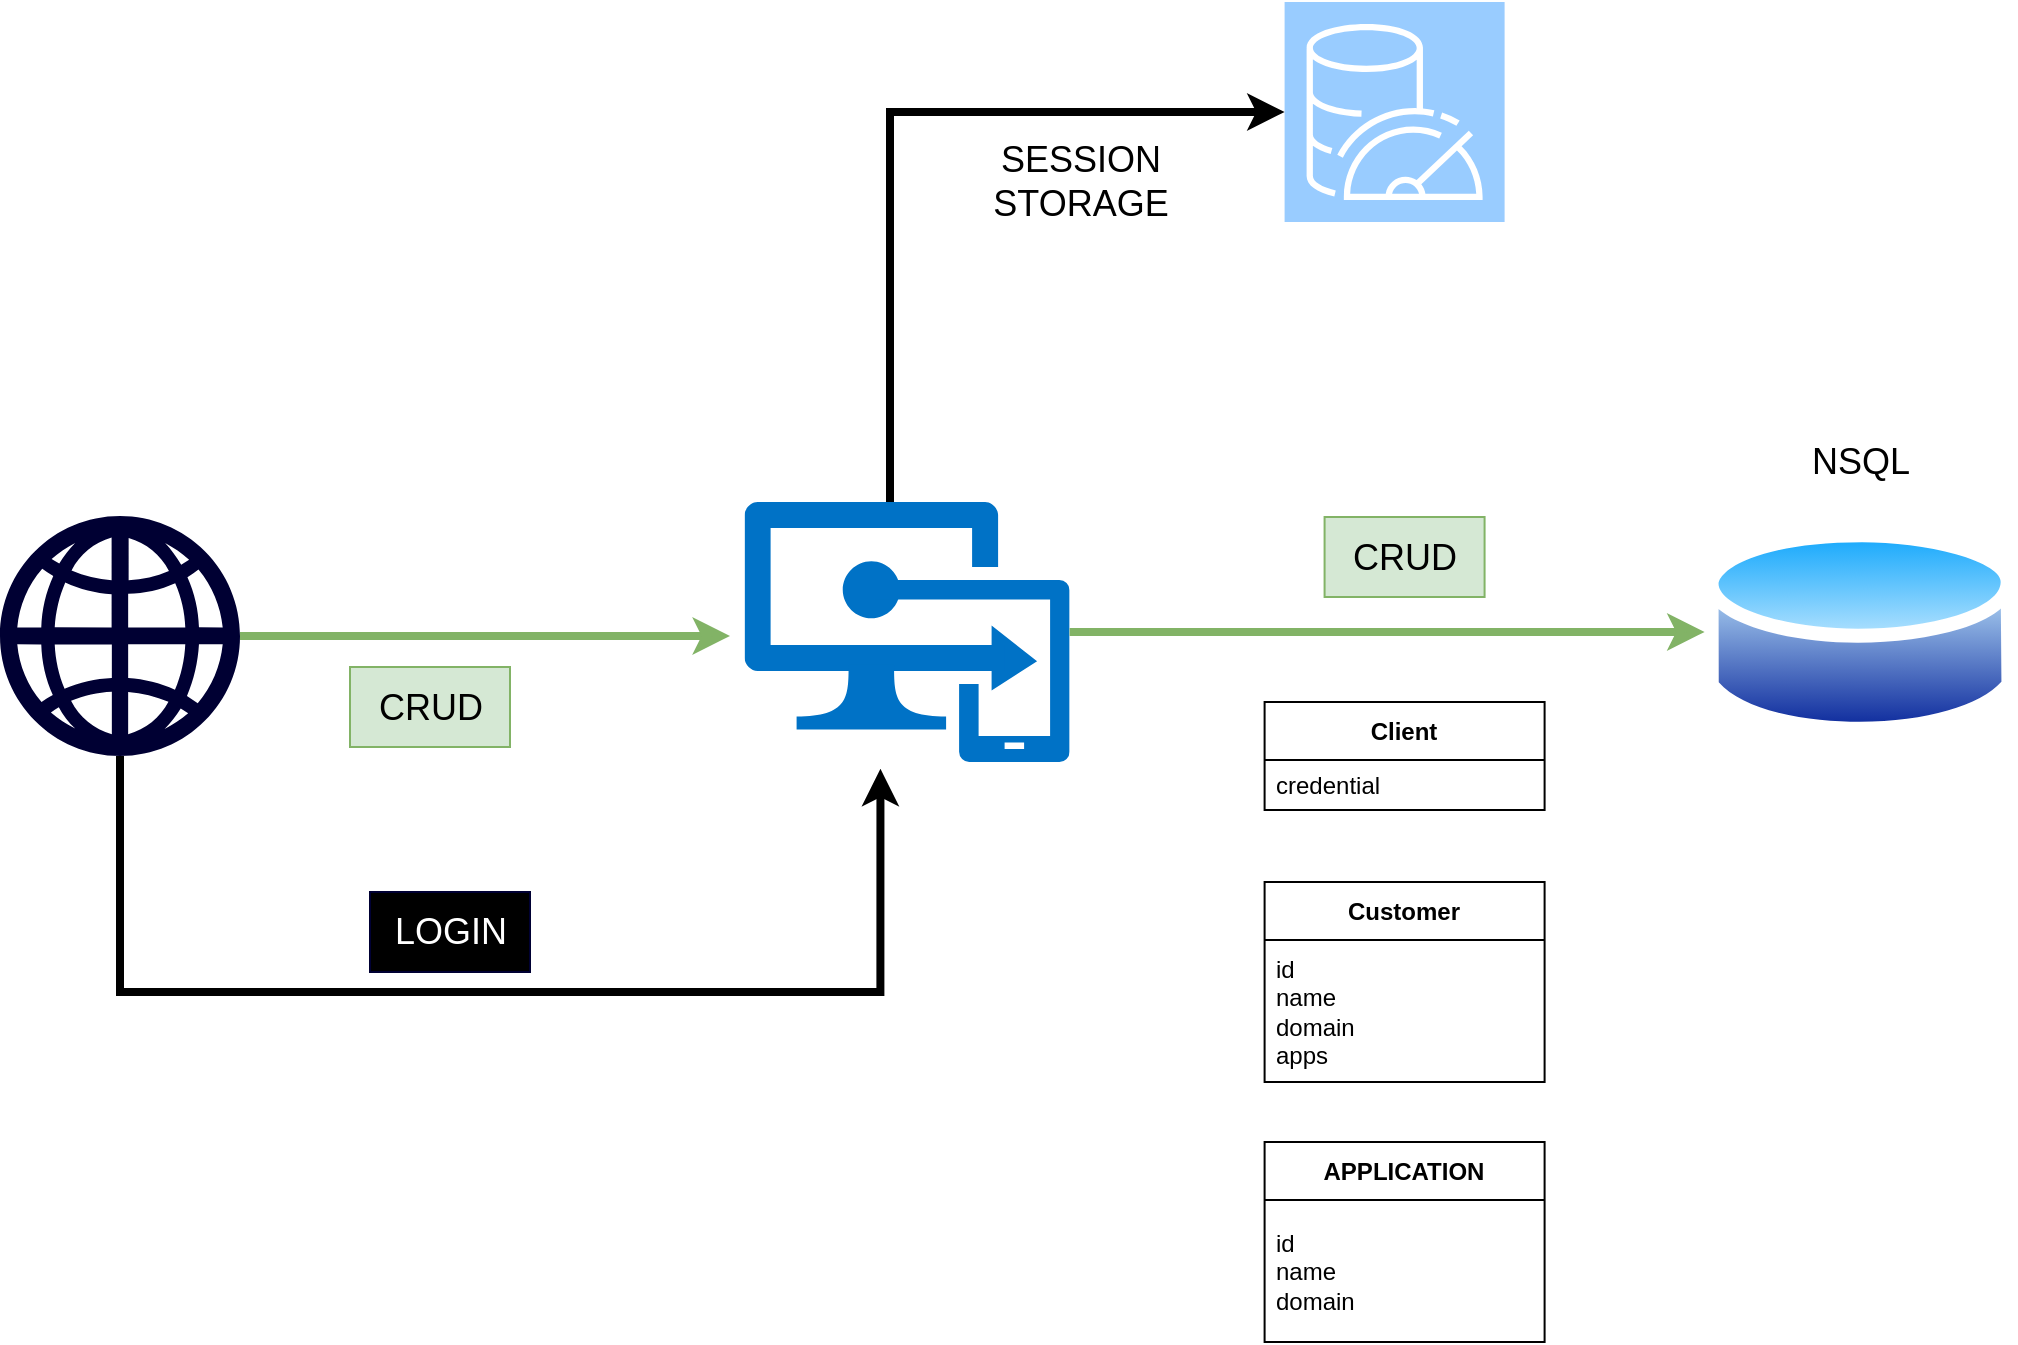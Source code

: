 <mxfile version="22.1.18" type="github">
  <diagram name="Page-1" id="kjoJ8V7yvlf2Qc_pYtfV">
    <mxGraphModel dx="2899" dy="1133" grid="1" gridSize="10" guides="1" tooltips="1" connect="1" arrows="1" fold="1" page="1" pageScale="1" pageWidth="850" pageHeight="1100" math="0" shadow="0">
      <root>
        <mxCell id="0" />
        <mxCell id="1" parent="0" />
        <mxCell id="5XzAeAdjtvucGfsIldrk-2" value="" style="image;sketch=0;aspect=fixed;html=1;points=[];align=center;fontSize=12;image=img/lib/mscae/Intune_App_Protection.svg;" vertex="1" parent="1">
          <mxGeometry x="-172.7" y="395" width="162.5" height="130" as="geometry" />
        </mxCell>
        <mxCell id="5XzAeAdjtvucGfsIldrk-3" value="" style="group" vertex="1" connectable="0" parent="1">
          <mxGeometry x="87.3" y="495" width="140" height="310" as="geometry" />
        </mxCell>
        <mxCell id="5XzAeAdjtvucGfsIldrk-4" value="Client" style="swimlane;fontStyle=1;align=center;verticalAlign=middle;childLayout=stackLayout;horizontal=1;startSize=29;horizontalStack=0;resizeParent=1;resizeParentMax=0;resizeLast=0;collapsible=0;marginBottom=0;html=1;whiteSpace=wrap;" vertex="1" parent="5XzAeAdjtvucGfsIldrk-3">
          <mxGeometry width="140" height="54" as="geometry" />
        </mxCell>
        <mxCell id="5XzAeAdjtvucGfsIldrk-5" value="credential" style="text;html=1;strokeColor=none;fillColor=none;align=left;verticalAlign=middle;spacingLeft=4;spacingRight=4;overflow=hidden;rotatable=0;points=[[0,0.5],[1,0.5]];portConstraint=eastwest;whiteSpace=wrap;" vertex="1" parent="5XzAeAdjtvucGfsIldrk-4">
          <mxGeometry y="29" width="140" height="25" as="geometry" />
        </mxCell>
        <mxCell id="5XzAeAdjtvucGfsIldrk-6" value="Customer" style="swimlane;fontStyle=1;align=center;verticalAlign=middle;childLayout=stackLayout;horizontal=1;startSize=29;horizontalStack=0;resizeParent=1;resizeParentMax=0;resizeLast=0;collapsible=0;marginBottom=0;html=1;whiteSpace=wrap;" vertex="1" parent="5XzAeAdjtvucGfsIldrk-3">
          <mxGeometry y="90" width="140" height="100" as="geometry" />
        </mxCell>
        <mxCell id="5XzAeAdjtvucGfsIldrk-7" value="id&lt;br&gt;name&lt;br&gt;domain&lt;br&gt;apps" style="text;html=1;strokeColor=none;fillColor=none;align=left;verticalAlign=middle;spacingLeft=4;spacingRight=4;overflow=hidden;rotatable=0;points=[[0,0.5],[1,0.5]];portConstraint=eastwest;whiteSpace=wrap;" vertex="1" parent="5XzAeAdjtvucGfsIldrk-6">
          <mxGeometry y="29" width="140" height="71" as="geometry" />
        </mxCell>
        <mxCell id="5XzAeAdjtvucGfsIldrk-8" value="APPLICATION" style="swimlane;fontStyle=1;align=center;verticalAlign=middle;childLayout=stackLayout;horizontal=1;startSize=29;horizontalStack=0;resizeParent=1;resizeParentMax=0;resizeLast=0;collapsible=0;marginBottom=0;html=1;whiteSpace=wrap;" vertex="1" parent="5XzAeAdjtvucGfsIldrk-3">
          <mxGeometry y="220" width="140" height="100" as="geometry" />
        </mxCell>
        <mxCell id="5XzAeAdjtvucGfsIldrk-9" value="id&lt;br&gt;name&lt;br&gt;domain" style="text;html=1;strokeColor=none;fillColor=none;align=left;verticalAlign=middle;spacingLeft=4;spacingRight=4;overflow=hidden;rotatable=0;points=[[0,0.5],[1,0.5]];portConstraint=eastwest;whiteSpace=wrap;" vertex="1" parent="5XzAeAdjtvucGfsIldrk-8">
          <mxGeometry y="29" width="140" height="71" as="geometry" />
        </mxCell>
        <mxCell id="5XzAeAdjtvucGfsIldrk-10" value="" style="image;aspect=fixed;perimeter=ellipsePerimeter;html=1;align=center;shadow=0;dashed=0;spacingTop=3;image=img/lib/active_directory/database.svg;" vertex="1" parent="1">
          <mxGeometry x="307.3" y="402.5" width="155.41" height="115" as="geometry" />
        </mxCell>
        <mxCell id="5XzAeAdjtvucGfsIldrk-11" style="edgeStyle=orthogonalEdgeStyle;rounded=0;orthogonalLoop=1;jettySize=auto;html=1;entryX=0;entryY=0.5;entryDx=0;entryDy=0;fillColor=#d5e8d4;strokeColor=#82b366;strokeWidth=4;" edge="1" parent="1" source="5XzAeAdjtvucGfsIldrk-2" target="5XzAeAdjtvucGfsIldrk-10">
          <mxGeometry relative="1" as="geometry" />
        </mxCell>
        <mxCell id="5XzAeAdjtvucGfsIldrk-12" value="&lt;font style=&quot;font-size: 18px;&quot;&gt;CRUD&lt;/font&gt;" style="text;html=1;align=center;verticalAlign=middle;resizable=0;points=[];autosize=1;strokeColor=#82b366;fillColor=#d5e8d4;" vertex="1" parent="1">
          <mxGeometry x="117.29" y="402.5" width="80" height="40" as="geometry" />
        </mxCell>
        <mxCell id="5XzAeAdjtvucGfsIldrk-13" value="&lt;font style=&quot;font-size: 18px;&quot;&gt;NSQL&lt;/font&gt;" style="text;html=1;align=center;verticalAlign=middle;resizable=0;points=[];autosize=1;strokeColor=none;fillColor=none;" vertex="1" parent="1">
          <mxGeometry x="350.01" y="355" width="70" height="40" as="geometry" />
        </mxCell>
        <mxCell id="5XzAeAdjtvucGfsIldrk-16" value="" style="sketch=0;points=[[0,0,0],[0.25,0,0],[0.5,0,0],[0.75,0,0],[1,0,0],[0,1,0],[0.25,1,0],[0.5,1,0],[0.75,1,0],[1,1,0],[0,0.25,0],[0,0.5,0],[0,0.75,0],[1,0.25,0],[1,0.5,0],[1,0.75,0]];outlineConnect=0;fontColor=#232F3E;fillColor=#99CCFF;strokeColor=#ffffff;dashed=0;verticalLabelPosition=bottom;verticalAlign=top;align=center;html=1;fontSize=12;fontStyle=0;aspect=fixed;shape=mxgraph.aws4.resourceIcon;resIcon=mxgraph.aws4.memorydb_for_redis;" vertex="1" parent="1">
          <mxGeometry x="97.3" y="145" width="110" height="110" as="geometry" />
        </mxCell>
        <mxCell id="5XzAeAdjtvucGfsIldrk-17" style="edgeStyle=orthogonalEdgeStyle;rounded=0;orthogonalLoop=1;jettySize=auto;html=1;entryX=0;entryY=0.5;entryDx=0;entryDy=0;entryPerimeter=0;fillColor=#dae8fc;strokeColor=#000000;strokeWidth=4;" edge="1" parent="1" source="5XzAeAdjtvucGfsIldrk-2" target="5XzAeAdjtvucGfsIldrk-16">
          <mxGeometry relative="1" as="geometry">
            <Array as="points">
              <mxPoint x="-100" y="200" />
            </Array>
          </mxGeometry>
        </mxCell>
        <mxCell id="5XzAeAdjtvucGfsIldrk-18" value="&lt;font style=&quot;font-size: 18px;&quot;&gt;SESSION&lt;br&gt;STORAGE&lt;br&gt;&lt;/font&gt;" style="text;html=1;align=center;verticalAlign=middle;resizable=0;points=[];autosize=1;strokeColor=none;fillColor=none;" vertex="1" parent="1">
          <mxGeometry x="-60" y="205" width="110" height="60" as="geometry" />
        </mxCell>
        <mxCell id="5XzAeAdjtvucGfsIldrk-28" style="edgeStyle=orthogonalEdgeStyle;rounded=0;orthogonalLoop=1;jettySize=auto;html=1;fillColor=#d5e8d4;strokeColor=#82b366;strokeWidth=4;" edge="1" parent="1" source="5XzAeAdjtvucGfsIldrk-22">
          <mxGeometry relative="1" as="geometry">
            <mxPoint x="-180" y="462" as="targetPoint" />
          </mxGeometry>
        </mxCell>
        <mxCell id="5XzAeAdjtvucGfsIldrk-22" value="" style="shadow=0;dashed=0;html=1;strokeColor=none;shape=mxgraph.mscae.enterprise.web;fillColor=#000033;rounded=1;fontSize=11;fontColor=#FFFFFF;align=center;" vertex="1" parent="1">
          <mxGeometry x="-545" y="402" width="120" height="120" as="geometry" />
        </mxCell>
        <mxCell id="5XzAeAdjtvucGfsIldrk-29" value="&lt;font style=&quot;font-size: 18px;&quot;&gt;CRUD&lt;/font&gt;" style="text;html=1;align=center;verticalAlign=middle;resizable=0;points=[];autosize=1;strokeColor=#82b366;fillColor=#d5e8d4;" vertex="1" parent="1">
          <mxGeometry x="-370.0" y="477.5" width="80" height="40" as="geometry" />
        </mxCell>
        <mxCell id="5XzAeAdjtvucGfsIldrk-31" style="edgeStyle=orthogonalEdgeStyle;rounded=0;orthogonalLoop=1;jettySize=auto;html=1;entryX=0.418;entryY=1.026;entryDx=0;entryDy=0;entryPerimeter=0;strokeWidth=4;" edge="1" parent="1" source="5XzAeAdjtvucGfsIldrk-22" target="5XzAeAdjtvucGfsIldrk-2">
          <mxGeometry relative="1" as="geometry">
            <Array as="points">
              <mxPoint x="-485" y="640" />
              <mxPoint x="-105" y="640" />
            </Array>
          </mxGeometry>
        </mxCell>
        <mxCell id="5XzAeAdjtvucGfsIldrk-32" value="&lt;font style=&quot;font-size: 18px;&quot;&gt;LOGIN&lt;/font&gt;" style="text;html=1;align=center;verticalAlign=middle;resizable=0;points=[];autosize=1;strokeColor=#000033;fillColor=#000000;fontColor=#FFFFFF;" vertex="1" parent="1">
          <mxGeometry x="-360.0" y="590" width="80" height="40" as="geometry" />
        </mxCell>
      </root>
    </mxGraphModel>
  </diagram>
</mxfile>
